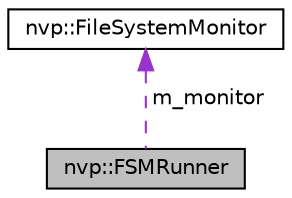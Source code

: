 digraph "nvp::FSMRunner"
{
 // LATEX_PDF_SIZE
  edge [fontname="Helvetica",fontsize="10",labelfontname="Helvetica",labelfontsize="10"];
  node [fontname="Helvetica",fontsize="10",shape=record];
  Node1 [label="nvp::FSMRunner",height=0.2,width=0.4,color="black", fillcolor="grey75", style="filled", fontcolor="black",tooltip=" "];
  Node2 -> Node1 [dir="back",color="darkorchid3",fontsize="10",style="dashed",label=" m_monitor" ,fontname="Helvetica"];
  Node2 [label="nvp::FileSystemMonitor",height=0.2,width=0.4,color="black", fillcolor="white", style="filled",URL="$classnvp_1_1_file_system_monitor.html",tooltip=" "];
}
